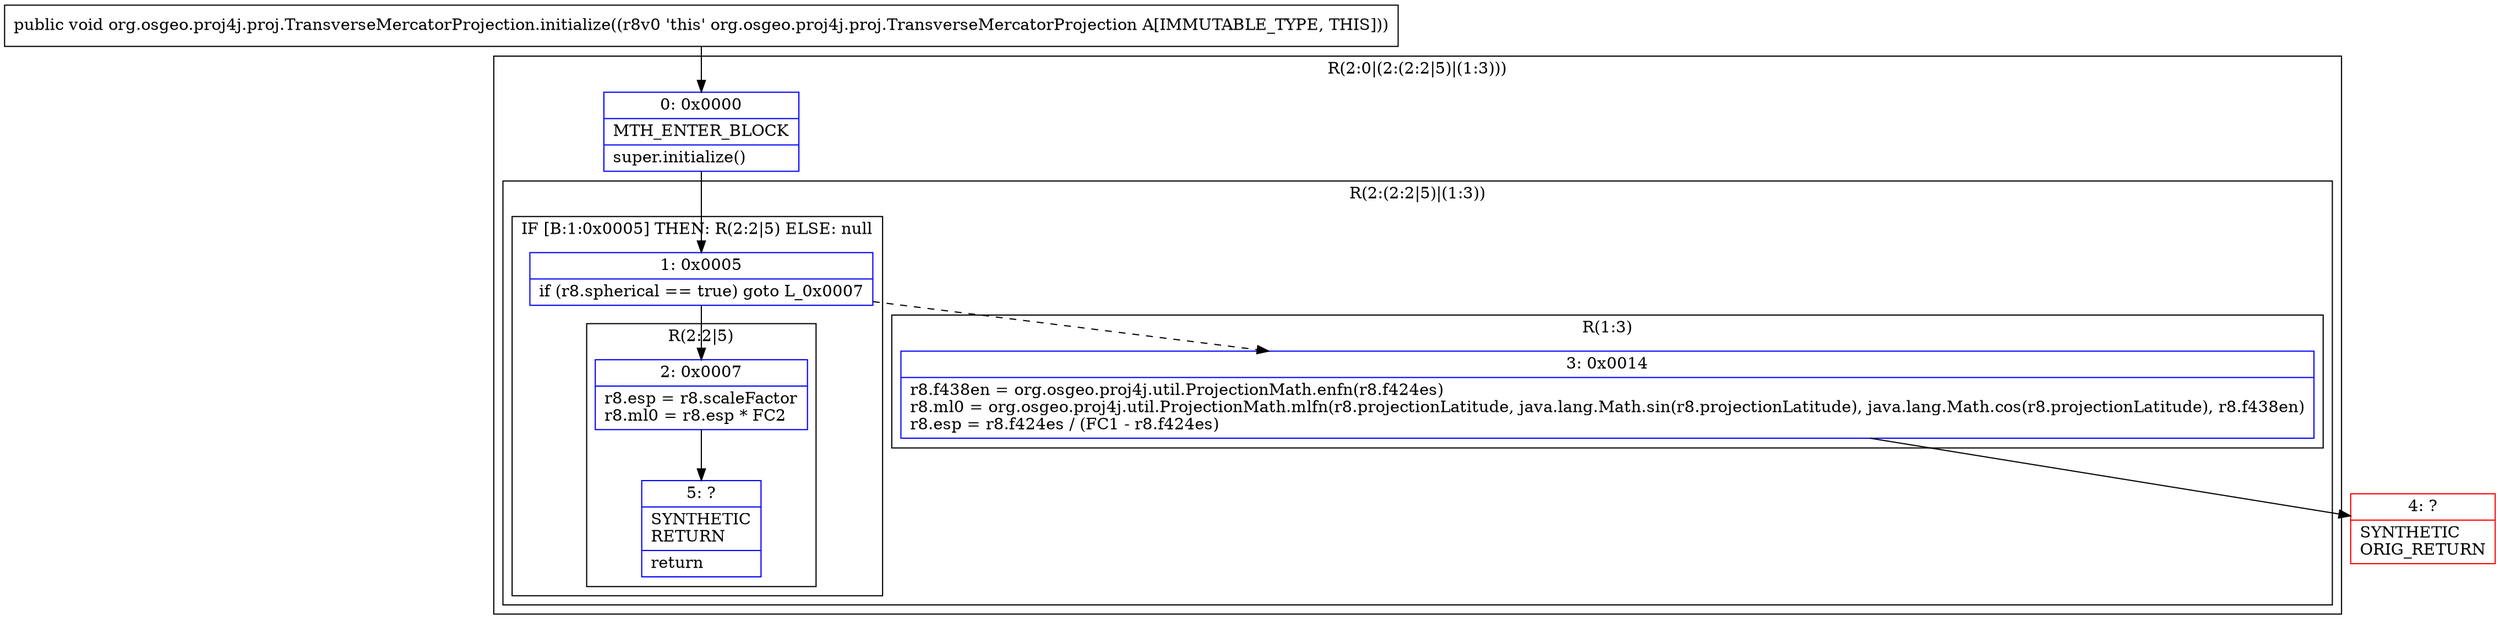 digraph "CFG fororg.osgeo.proj4j.proj.TransverseMercatorProjection.initialize()V" {
subgraph cluster_Region_1105968002 {
label = "R(2:0|(2:(2:2|5)|(1:3)))";
node [shape=record,color=blue];
Node_0 [shape=record,label="{0\:\ 0x0000|MTH_ENTER_BLOCK\l|super.initialize()\l}"];
subgraph cluster_Region_393377493 {
label = "R(2:(2:2|5)|(1:3))";
node [shape=record,color=blue];
subgraph cluster_IfRegion_382343464 {
label = "IF [B:1:0x0005] THEN: R(2:2|5) ELSE: null";
node [shape=record,color=blue];
Node_1 [shape=record,label="{1\:\ 0x0005|if (r8.spherical == true) goto L_0x0007\l}"];
subgraph cluster_Region_1787981426 {
label = "R(2:2|5)";
node [shape=record,color=blue];
Node_2 [shape=record,label="{2\:\ 0x0007|r8.esp = r8.scaleFactor\lr8.ml0 = r8.esp * FC2\l}"];
Node_5 [shape=record,label="{5\:\ ?|SYNTHETIC\lRETURN\l|return\l}"];
}
}
subgraph cluster_Region_1991900937 {
label = "R(1:3)";
node [shape=record,color=blue];
Node_3 [shape=record,label="{3\:\ 0x0014|r8.f438en = org.osgeo.proj4j.util.ProjectionMath.enfn(r8.f424es)\lr8.ml0 = org.osgeo.proj4j.util.ProjectionMath.mlfn(r8.projectionLatitude, java.lang.Math.sin(r8.projectionLatitude), java.lang.Math.cos(r8.projectionLatitude), r8.f438en)\lr8.esp = r8.f424es \/ (FC1 \- r8.f424es)\l}"];
}
}
}
Node_4 [shape=record,color=red,label="{4\:\ ?|SYNTHETIC\lORIG_RETURN\l}"];
MethodNode[shape=record,label="{public void org.osgeo.proj4j.proj.TransverseMercatorProjection.initialize((r8v0 'this' org.osgeo.proj4j.proj.TransverseMercatorProjection A[IMMUTABLE_TYPE, THIS])) }"];
MethodNode -> Node_0;
Node_0 -> Node_1;
Node_1 -> Node_2;
Node_1 -> Node_3[style=dashed];
Node_2 -> Node_5;
Node_3 -> Node_4;
}

